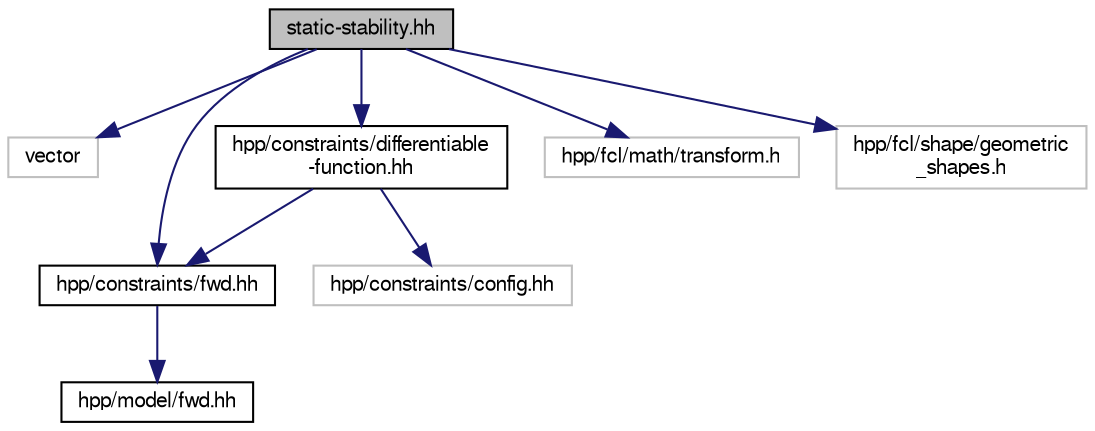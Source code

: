 digraph "static-stability.hh"
{
  edge [fontname="FreeSans",fontsize="10",labelfontname="FreeSans",labelfontsize="10"];
  node [fontname="FreeSans",fontsize="10",shape=record];
  Node1 [label="static-stability.hh",height=0.2,width=0.4,color="black", fillcolor="grey75", style="filled" fontcolor="black"];
  Node1 -> Node2 [color="midnightblue",fontsize="10",style="solid",fontname="FreeSans"];
  Node2 [label="vector",height=0.2,width=0.4,color="grey75", fillcolor="white", style="filled"];
  Node1 -> Node3 [color="midnightblue",fontsize="10",style="solid",fontname="FreeSans"];
  Node3 [label="hpp/constraints/differentiable\l-function.hh",height=0.2,width=0.4,color="black", fillcolor="white", style="filled",URL="$a00026.html"];
  Node3 -> Node4 [color="midnightblue",fontsize="10",style="solid",fontname="FreeSans"];
  Node4 [label="hpp/constraints/fwd.hh",height=0.2,width=0.4,color="black", fillcolor="white", style="filled",URL="$a00001.html"];
  Node4 -> Node5 [color="midnightblue",fontsize="10",style="solid",fontname="FreeSans"];
  Node5 [label="hpp/model/fwd.hh",height=0.2,width=0.4,color="black", fillcolor="white", style="filled",URL="https://jmirabel.github.io/hpp-doc/api/hpp-model/doxygen-html/hpp-model.doxytag$a00035.html"];
  Node3 -> Node6 [color="midnightblue",fontsize="10",style="solid",fontname="FreeSans"];
  Node6 [label="hpp/constraints/config.hh",height=0.2,width=0.4,color="grey75", fillcolor="white", style="filled"];
  Node1 -> Node7 [color="midnightblue",fontsize="10",style="solid",fontname="FreeSans"];
  Node7 [label="hpp/fcl/math/transform.h",height=0.2,width=0.4,color="grey75", fillcolor="white", style="filled"];
  Node1 -> Node8 [color="midnightblue",fontsize="10",style="solid",fontname="FreeSans"];
  Node8 [label="hpp/fcl/shape/geometric\l_shapes.h",height=0.2,width=0.4,color="grey75", fillcolor="white", style="filled"];
  Node1 -> Node4 [color="midnightblue",fontsize="10",style="solid",fontname="FreeSans"];
}
